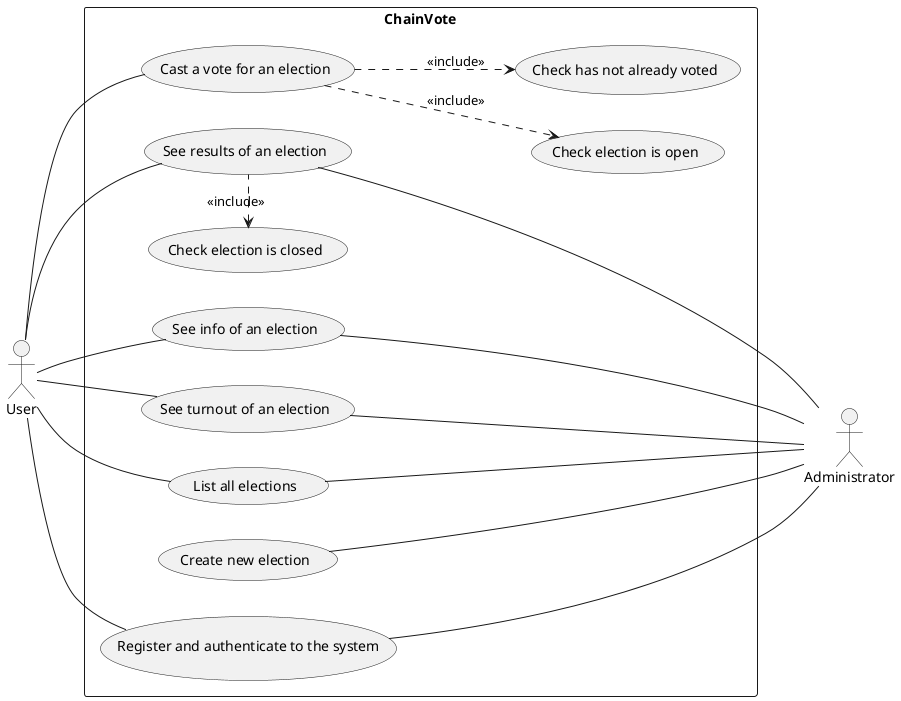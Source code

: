 @startuml use-cases
left to right direction

actor User
actor Administrator

rectangle ChainVote {
    usecase "Register and authenticate to the system" as UC0
    usecase "Create new election" as UC1
    usecase "Cast a vote for an election" as UC2
    usecase "List all elections" as UC3
    usecase "See results of an election" as UC4
    usecase "See turnout of an election" as UC5
    usecase "See info of an election" as UC6
    usecase "Check election is closed" as CK1
    usecase "Check election is open" as CK2
    usecase "Check has not already voted" as CK3
    UC2 ..> CK2 : <<include>>
    UC2 ..> CK3 : <<include>>
    UC4 .left.> CK1 : <<include>>
}

User -- UC0
User -- UC2
User -- UC3
User -- UC4
User -- UC5
User -- UC6
Administrator -up-- UC0
Administrator -up-- UC1
Administrator -up-- UC3
Administrator -up-- UC4
Administrator -up-- UC5
Administrator -up-- UC6

@enduml